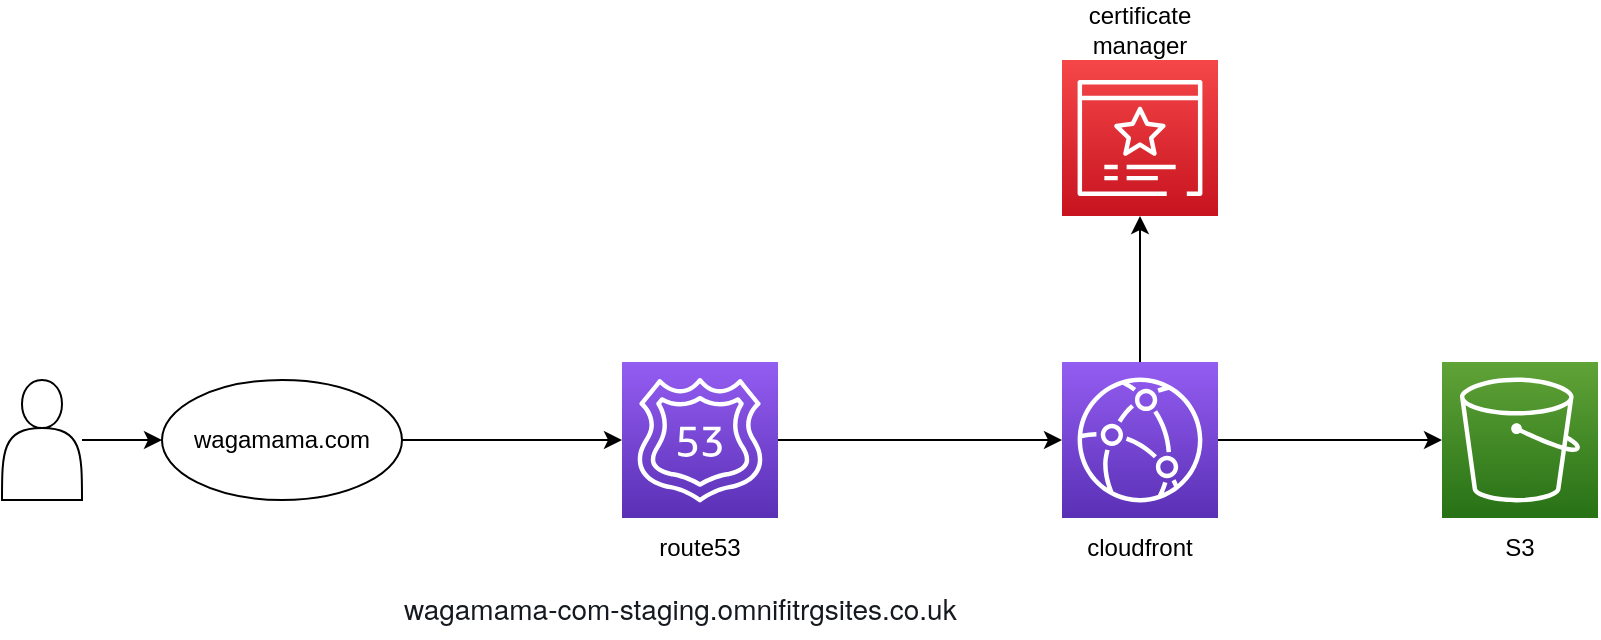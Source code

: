 <mxfile version="15.7.0" type="github">
  <diagram id="9Er_gXw4VbzqNhkISoFQ" name="Page-1">
    <mxGraphModel dx="1422" dy="1900" grid="1" gridSize="10" guides="1" tooltips="1" connect="1" arrows="1" fold="1" page="1" pageScale="1" pageWidth="850" pageHeight="1100" math="0" shadow="0">
      <root>
        <mxCell id="0" />
        <mxCell id="1" parent="0" />
        <mxCell id="J0r3mLk5rz3qkkXQa-vr-3" value="" style="edgeStyle=orthogonalEdgeStyle;rounded=0;orthogonalLoop=1;jettySize=auto;html=1;" edge="1" parent="1" source="J0r3mLk5rz3qkkXQa-vr-1" target="J0r3mLk5rz3qkkXQa-vr-2">
          <mxGeometry relative="1" as="geometry" />
        </mxCell>
        <mxCell id="J0r3mLk5rz3qkkXQa-vr-1" value="" style="shape=actor;whiteSpace=wrap;html=1;" vertex="1" parent="1">
          <mxGeometry x="50" y="120" width="40" height="60" as="geometry" />
        </mxCell>
        <mxCell id="J0r3mLk5rz3qkkXQa-vr-5" value="" style="edgeStyle=orthogonalEdgeStyle;rounded=0;orthogonalLoop=1;jettySize=auto;html=1;" edge="1" parent="1" source="J0r3mLk5rz3qkkXQa-vr-2">
          <mxGeometry relative="1" as="geometry">
            <mxPoint x="360" y="150" as="targetPoint" />
          </mxGeometry>
        </mxCell>
        <mxCell id="J0r3mLk5rz3qkkXQa-vr-2" value="wagamama.com" style="ellipse;whiteSpace=wrap;html=1;" vertex="1" parent="1">
          <mxGeometry x="130" y="120" width="120" height="60" as="geometry" />
        </mxCell>
        <mxCell id="J0r3mLk5rz3qkkXQa-vr-7" value="&lt;span style=&quot;color: rgb(22, 25, 31); font-family: &amp;quot;amazon ember&amp;quot;, &amp;quot;helvetica neue&amp;quot;, roboto, arial, sans-serif; font-size: 14px; font-style: normal; font-weight: 400; letter-spacing: normal; text-align: center; text-indent: 0px; text-transform: none; word-spacing: 0px; background-color: rgb(255, 255, 255); display: inline; float: none;&quot;&gt;wagamama-com-staging.omnifitrgsites.co.uk&lt;/span&gt;" style="text;whiteSpace=wrap;html=1;" vertex="1" parent="1">
          <mxGeometry x="249" y="219" width="300" height="30" as="geometry" />
        </mxCell>
        <mxCell id="J0r3mLk5rz3qkkXQa-vr-15" style="edgeStyle=orthogonalEdgeStyle;rounded=0;orthogonalLoop=1;jettySize=auto;html=1;exitX=0.5;exitY=0;exitDx=0;exitDy=0;exitPerimeter=0;" edge="1" parent="1" source="J0r3mLk5rz3qkkXQa-vr-8" target="J0r3mLk5rz3qkkXQa-vr-11">
          <mxGeometry relative="1" as="geometry" />
        </mxCell>
        <mxCell id="J0r3mLk5rz3qkkXQa-vr-18" style="edgeStyle=orthogonalEdgeStyle;rounded=0;orthogonalLoop=1;jettySize=auto;html=1;exitX=1;exitY=0.5;exitDx=0;exitDy=0;exitPerimeter=0;" edge="1" parent="1" source="J0r3mLk5rz3qkkXQa-vr-8" target="J0r3mLk5rz3qkkXQa-vr-17">
          <mxGeometry relative="1" as="geometry" />
        </mxCell>
        <mxCell id="J0r3mLk5rz3qkkXQa-vr-8" value="" style="sketch=0;points=[[0,0,0],[0.25,0,0],[0.5,0,0],[0.75,0,0],[1,0,0],[0,1,0],[0.25,1,0],[0.5,1,0],[0.75,1,0],[1,1,0],[0,0.25,0],[0,0.5,0],[0,0.75,0],[1,0.25,0],[1,0.5,0],[1,0.75,0]];outlineConnect=0;fontColor=#232F3E;gradientColor=#945DF2;gradientDirection=north;fillColor=#5A30B5;strokeColor=#ffffff;dashed=0;verticalLabelPosition=bottom;verticalAlign=top;align=center;html=1;fontSize=12;fontStyle=0;aspect=fixed;shape=mxgraph.aws4.resourceIcon;resIcon=mxgraph.aws4.cloudfront;" vertex="1" parent="1">
          <mxGeometry x="580" y="111" width="78" height="78" as="geometry" />
        </mxCell>
        <mxCell id="J0r3mLk5rz3qkkXQa-vr-10" style="edgeStyle=orthogonalEdgeStyle;rounded=0;orthogonalLoop=1;jettySize=auto;html=1;exitX=1;exitY=0.5;exitDx=0;exitDy=0;exitPerimeter=0;entryX=0;entryY=0.5;entryDx=0;entryDy=0;entryPerimeter=0;" edge="1" parent="1" source="J0r3mLk5rz3qkkXQa-vr-9" target="J0r3mLk5rz3qkkXQa-vr-8">
          <mxGeometry relative="1" as="geometry" />
        </mxCell>
        <mxCell id="J0r3mLk5rz3qkkXQa-vr-9" value="" style="sketch=0;points=[[0,0,0],[0.25,0,0],[0.5,0,0],[0.75,0,0],[1,0,0],[0,1,0],[0.25,1,0],[0.5,1,0],[0.75,1,0],[1,1,0],[0,0.25,0],[0,0.5,0],[0,0.75,0],[1,0.25,0],[1,0.5,0],[1,0.75,0]];outlineConnect=0;fontColor=#232F3E;gradientColor=#945DF2;gradientDirection=north;fillColor=#5A30B5;strokeColor=#ffffff;dashed=0;verticalLabelPosition=bottom;verticalAlign=top;align=center;html=1;fontSize=12;fontStyle=0;aspect=fixed;shape=mxgraph.aws4.resourceIcon;resIcon=mxgraph.aws4.route_53;" vertex="1" parent="1">
          <mxGeometry x="360" y="111" width="78" height="78" as="geometry" />
        </mxCell>
        <mxCell id="J0r3mLk5rz3qkkXQa-vr-11" value="" style="sketch=0;points=[[0,0,0],[0.25,0,0],[0.5,0,0],[0.75,0,0],[1,0,0],[0,1,0],[0.25,1,0],[0.5,1,0],[0.75,1,0],[1,1,0],[0,0.25,0],[0,0.5,0],[0,0.75,0],[1,0.25,0],[1,0.5,0],[1,0.75,0]];outlineConnect=0;fontColor=#232F3E;gradientColor=#F54749;gradientDirection=north;fillColor=#C7131F;strokeColor=#ffffff;dashed=0;verticalLabelPosition=bottom;verticalAlign=top;align=center;html=1;fontSize=12;fontStyle=0;aspect=fixed;shape=mxgraph.aws4.resourceIcon;resIcon=mxgraph.aws4.certificate_manager_3;" vertex="1" parent="1">
          <mxGeometry x="580" y="-40" width="78" height="78" as="geometry" />
        </mxCell>
        <mxCell id="J0r3mLk5rz3qkkXQa-vr-12" value="route53" style="text;html=1;strokeColor=none;fillColor=none;align=center;verticalAlign=middle;whiteSpace=wrap;rounded=0;" vertex="1" parent="1">
          <mxGeometry x="369" y="189" width="60" height="30" as="geometry" />
        </mxCell>
        <mxCell id="J0r3mLk5rz3qkkXQa-vr-13" value="cloudfront" style="text;html=1;strokeColor=none;fillColor=none;align=center;verticalAlign=middle;whiteSpace=wrap;rounded=0;" vertex="1" parent="1">
          <mxGeometry x="589" y="189" width="60" height="30" as="geometry" />
        </mxCell>
        <mxCell id="J0r3mLk5rz3qkkXQa-vr-16" value="certificate manager" style="text;html=1;strokeColor=none;fillColor=none;align=center;verticalAlign=middle;whiteSpace=wrap;rounded=0;" vertex="1" parent="1">
          <mxGeometry x="589" y="-70" width="60" height="30" as="geometry" />
        </mxCell>
        <mxCell id="J0r3mLk5rz3qkkXQa-vr-17" value="" style="sketch=0;points=[[0,0,0],[0.25,0,0],[0.5,0,0],[0.75,0,0],[1,0,0],[0,1,0],[0.25,1,0],[0.5,1,0],[0.75,1,0],[1,1,0],[0,0.25,0],[0,0.5,0],[0,0.75,0],[1,0.25,0],[1,0.5,0],[1,0.75,0]];outlineConnect=0;fontColor=#232F3E;gradientColor=#60A337;gradientDirection=north;fillColor=#277116;strokeColor=#ffffff;dashed=0;verticalLabelPosition=bottom;verticalAlign=top;align=center;html=1;fontSize=12;fontStyle=0;aspect=fixed;shape=mxgraph.aws4.resourceIcon;resIcon=mxgraph.aws4.s3;" vertex="1" parent="1">
          <mxGeometry x="770" y="111" width="78" height="78" as="geometry" />
        </mxCell>
        <mxCell id="J0r3mLk5rz3qkkXQa-vr-19" value="S3" style="text;html=1;strokeColor=none;fillColor=none;align=center;verticalAlign=middle;whiteSpace=wrap;rounded=0;" vertex="1" parent="1">
          <mxGeometry x="779" y="189" width="60" height="30" as="geometry" />
        </mxCell>
      </root>
    </mxGraphModel>
  </diagram>
</mxfile>
